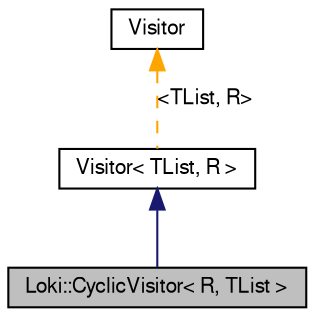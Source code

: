 digraph G
{
  bgcolor="transparent";
  edge [fontname="FreeSans",fontsize="10",labelfontname="FreeSans",labelfontsize="10"];
  node [fontname="FreeSans",fontsize="10",shape=record];
  Node1 [label="Loki::CyclicVisitor\< R, TList \>",height=0.2,width=0.4,color="black", fillcolor="grey75", style="filled" fontcolor="black"];
  Node2 -> Node1 [dir=back,color="midnightblue",fontsize="10",style="solid",fontname="FreeSans"];
  Node2 [label="Visitor\< TList, R \>",height=0.2,width=0.4,color="black",URL="$a00142.html"];
  Node3 -> Node2 [dir=back,color="orange",fontsize="10",style="dashed",label="\<TList, R\>",fontname="FreeSans"];
  Node3 [label="Visitor",height=0.2,width=0.4,color="black",URL="$a00142.html"];
}
